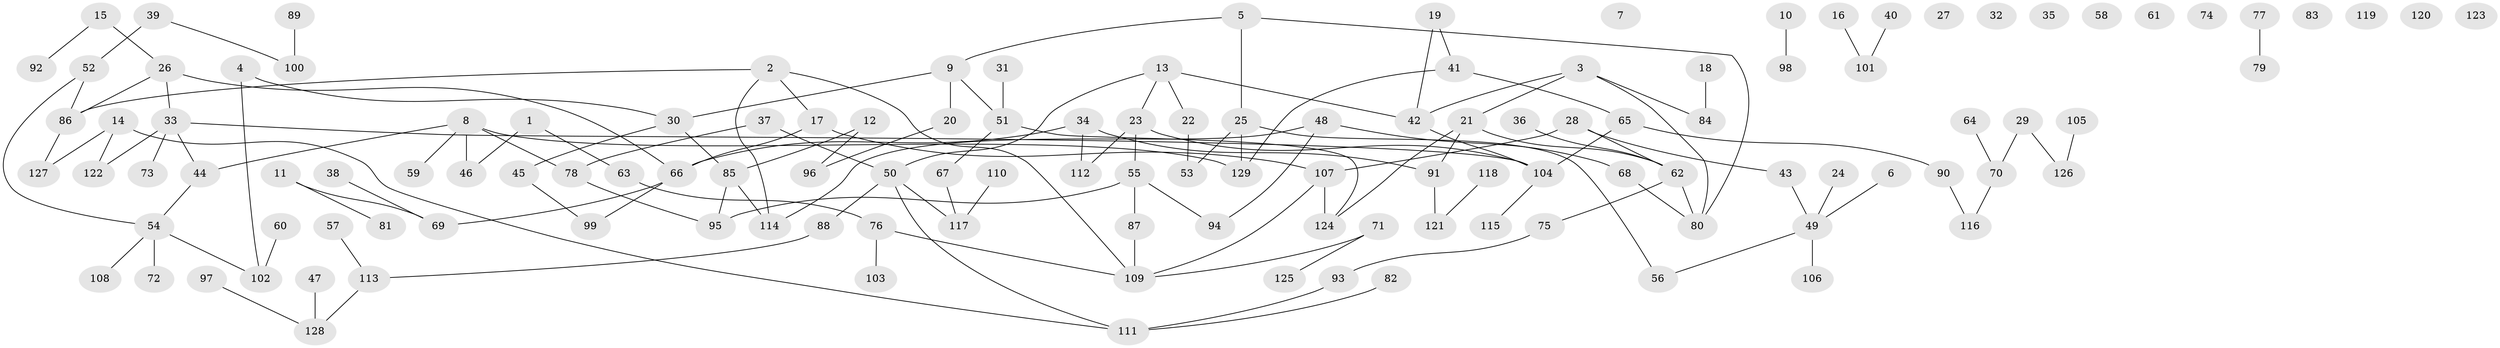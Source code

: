 // Generated by graph-tools (version 1.1) at 2025/25/03/09/25 03:25:22]
// undirected, 129 vertices, 144 edges
graph export_dot {
graph [start="1"]
  node [color=gray90,style=filled];
  1;
  2;
  3;
  4;
  5;
  6;
  7;
  8;
  9;
  10;
  11;
  12;
  13;
  14;
  15;
  16;
  17;
  18;
  19;
  20;
  21;
  22;
  23;
  24;
  25;
  26;
  27;
  28;
  29;
  30;
  31;
  32;
  33;
  34;
  35;
  36;
  37;
  38;
  39;
  40;
  41;
  42;
  43;
  44;
  45;
  46;
  47;
  48;
  49;
  50;
  51;
  52;
  53;
  54;
  55;
  56;
  57;
  58;
  59;
  60;
  61;
  62;
  63;
  64;
  65;
  66;
  67;
  68;
  69;
  70;
  71;
  72;
  73;
  74;
  75;
  76;
  77;
  78;
  79;
  80;
  81;
  82;
  83;
  84;
  85;
  86;
  87;
  88;
  89;
  90;
  91;
  92;
  93;
  94;
  95;
  96;
  97;
  98;
  99;
  100;
  101;
  102;
  103;
  104;
  105;
  106;
  107;
  108;
  109;
  110;
  111;
  112;
  113;
  114;
  115;
  116;
  117;
  118;
  119;
  120;
  121;
  122;
  123;
  124;
  125;
  126;
  127;
  128;
  129;
  1 -- 46;
  1 -- 63;
  2 -- 17;
  2 -- 86;
  2 -- 109;
  2 -- 114;
  3 -- 21;
  3 -- 42;
  3 -- 80;
  3 -- 84;
  4 -- 30;
  4 -- 102;
  5 -- 9;
  5 -- 25;
  5 -- 80;
  6 -- 49;
  8 -- 44;
  8 -- 46;
  8 -- 59;
  8 -- 78;
  8 -- 129;
  9 -- 20;
  9 -- 30;
  9 -- 51;
  10 -- 98;
  11 -- 69;
  11 -- 81;
  12 -- 85;
  12 -- 96;
  13 -- 22;
  13 -- 23;
  13 -- 42;
  13 -- 50;
  14 -- 111;
  14 -- 122;
  14 -- 127;
  15 -- 26;
  15 -- 92;
  16 -- 101;
  17 -- 66;
  17 -- 107;
  18 -- 84;
  19 -- 41;
  19 -- 42;
  20 -- 96;
  21 -- 62;
  21 -- 91;
  21 -- 124;
  22 -- 53;
  23 -- 55;
  23 -- 104;
  23 -- 112;
  24 -- 49;
  25 -- 53;
  25 -- 56;
  25 -- 129;
  26 -- 33;
  26 -- 66;
  26 -- 86;
  28 -- 43;
  28 -- 62;
  28 -- 107;
  29 -- 70;
  29 -- 126;
  30 -- 45;
  30 -- 85;
  31 -- 51;
  33 -- 44;
  33 -- 73;
  33 -- 104;
  33 -- 122;
  34 -- 66;
  34 -- 91;
  34 -- 112;
  36 -- 62;
  37 -- 50;
  37 -- 78;
  38 -- 69;
  39 -- 52;
  39 -- 100;
  40 -- 101;
  41 -- 65;
  41 -- 129;
  42 -- 104;
  43 -- 49;
  44 -- 54;
  45 -- 99;
  47 -- 128;
  48 -- 68;
  48 -- 94;
  48 -- 114;
  49 -- 56;
  49 -- 106;
  50 -- 88;
  50 -- 111;
  50 -- 117;
  51 -- 67;
  51 -- 124;
  52 -- 54;
  52 -- 86;
  54 -- 72;
  54 -- 102;
  54 -- 108;
  55 -- 87;
  55 -- 94;
  55 -- 95;
  57 -- 113;
  60 -- 102;
  62 -- 75;
  62 -- 80;
  63 -- 76;
  64 -- 70;
  65 -- 90;
  65 -- 104;
  66 -- 69;
  66 -- 99;
  67 -- 117;
  68 -- 80;
  70 -- 116;
  71 -- 109;
  71 -- 125;
  75 -- 93;
  76 -- 103;
  76 -- 109;
  77 -- 79;
  78 -- 95;
  82 -- 111;
  85 -- 95;
  85 -- 114;
  86 -- 127;
  87 -- 109;
  88 -- 113;
  89 -- 100;
  90 -- 116;
  91 -- 121;
  93 -- 111;
  97 -- 128;
  104 -- 115;
  105 -- 126;
  107 -- 109;
  107 -- 124;
  110 -- 117;
  113 -- 128;
  118 -- 121;
}
